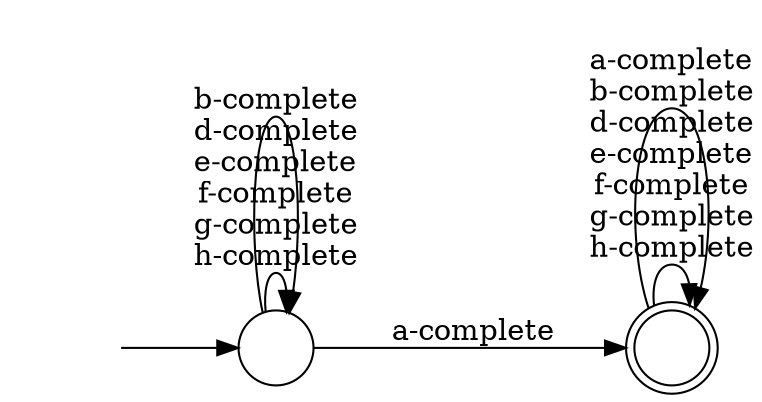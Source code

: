 digraph Automaton {
  rankdir = LR;
  0 [shape=circle,label=""];
  initial [shape=plaintext,label=""];
  initial -> 0
  0 -> 0 [label="d-complete\ne-complete\nf-complete\ng-complete\nh-complete"]
  0 -> 1 [label="a-complete"]
  0 -> 0 [label="b-complete"]
  1 [shape=doublecircle,label=""];
  1 -> 1 [label="d-complete\ne-complete\nf-complete\ng-complete\nh-complete"]
  1 -> 1 [label="a-complete\nb-complete"]
}
